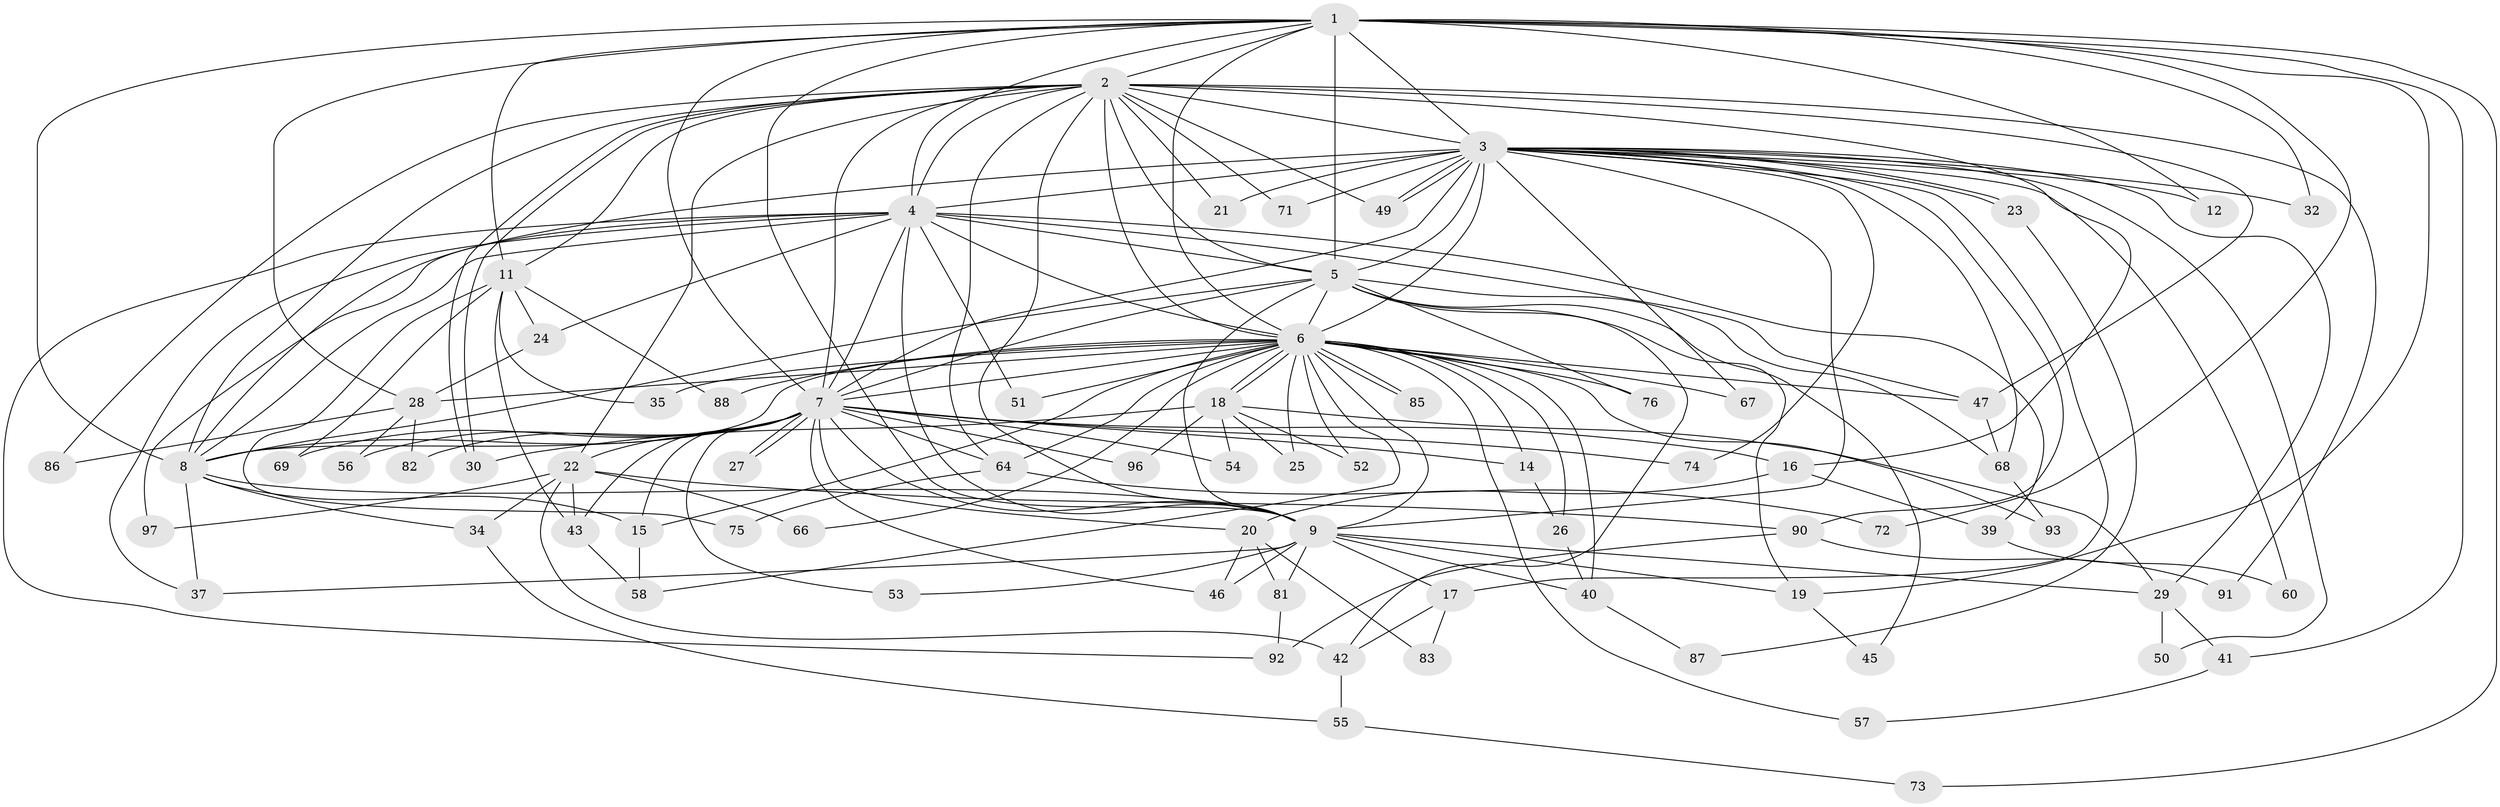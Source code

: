 // Generated by graph-tools (version 1.1) at 2025/51/02/27/25 19:51:50]
// undirected, 75 vertices, 184 edges
graph export_dot {
graph [start="1"]
  node [color=gray90,style=filled];
  1 [super="+70"];
  2 [super="+36"];
  3 [super="+10"];
  4 [super="+94"];
  5 [super="+61"];
  6 [super="+31"];
  7 [super="+13"];
  8 [super="+38"];
  9 [super="+44"];
  11 [super="+62"];
  12;
  14;
  15 [super="+99"];
  16 [super="+33"];
  17;
  18 [super="+59"];
  19 [super="+79"];
  20;
  21;
  22 [super="+80"];
  23;
  24;
  25;
  26;
  27;
  28 [super="+48"];
  29;
  30;
  32;
  34;
  35;
  37;
  39;
  40 [super="+63"];
  41;
  42 [super="+78"];
  43 [super="+77"];
  45;
  46 [super="+89"];
  47;
  49 [super="+98"];
  50;
  51;
  52;
  53;
  54;
  55;
  56;
  57;
  58;
  60;
  64 [super="+65"];
  66;
  67;
  68 [super="+84"];
  69;
  71;
  72;
  73;
  74;
  75;
  76;
  81;
  82;
  83;
  85;
  86;
  87;
  88;
  90 [super="+95"];
  91;
  92;
  93;
  96;
  97;
  1 -- 2;
  1 -- 3 [weight=3];
  1 -- 4;
  1 -- 5 [weight=2];
  1 -- 6;
  1 -- 7 [weight=2];
  1 -- 8;
  1 -- 9;
  1 -- 11;
  1 -- 12;
  1 -- 19;
  1 -- 28;
  1 -- 32;
  1 -- 41;
  1 -- 72;
  1 -- 73;
  2 -- 3 [weight=2];
  2 -- 4;
  2 -- 5;
  2 -- 6 [weight=2];
  2 -- 7;
  2 -- 8;
  2 -- 9;
  2 -- 11;
  2 -- 16;
  2 -- 21;
  2 -- 22;
  2 -- 30;
  2 -- 30;
  2 -- 47;
  2 -- 64;
  2 -- 71;
  2 -- 86;
  2 -- 91;
  2 -- 49;
  3 -- 4 [weight=2];
  3 -- 5 [weight=2];
  3 -- 6 [weight=3];
  3 -- 7 [weight=2];
  3 -- 8 [weight=2];
  3 -- 9 [weight=2];
  3 -- 12;
  3 -- 21;
  3 -- 23;
  3 -- 23;
  3 -- 29;
  3 -- 32;
  3 -- 49;
  3 -- 49;
  3 -- 60;
  3 -- 67;
  3 -- 68;
  3 -- 71;
  3 -- 90;
  3 -- 74;
  3 -- 17;
  3 -- 50;
  4 -- 5;
  4 -- 6;
  4 -- 7;
  4 -- 8;
  4 -- 9;
  4 -- 24;
  4 -- 37;
  4 -- 39;
  4 -- 51;
  4 -- 92;
  4 -- 97;
  4 -- 47;
  5 -- 6;
  5 -- 7;
  5 -- 8;
  5 -- 9;
  5 -- 19;
  5 -- 45;
  5 -- 68;
  5 -- 76;
  5 -- 42;
  6 -- 7;
  6 -- 8;
  6 -- 9;
  6 -- 14;
  6 -- 15;
  6 -- 18;
  6 -- 18;
  6 -- 25;
  6 -- 26;
  6 -- 28;
  6 -- 35;
  6 -- 47;
  6 -- 51;
  6 -- 57;
  6 -- 58;
  6 -- 64;
  6 -- 66;
  6 -- 67;
  6 -- 76;
  6 -- 85;
  6 -- 85;
  6 -- 88;
  6 -- 93;
  6 -- 52;
  6 -- 40;
  7 -- 8;
  7 -- 9;
  7 -- 16;
  7 -- 20 [weight=2];
  7 -- 27;
  7 -- 27;
  7 -- 53;
  7 -- 54;
  7 -- 56;
  7 -- 74;
  7 -- 82;
  7 -- 96;
  7 -- 69;
  7 -- 43;
  7 -- 14;
  7 -- 15;
  7 -- 22 [weight=2];
  7 -- 64;
  7 -- 46;
  8 -- 9;
  8 -- 34;
  8 -- 15;
  8 -- 37;
  9 -- 17;
  9 -- 37;
  9 -- 40;
  9 -- 46;
  9 -- 53;
  9 -- 81;
  9 -- 29;
  9 -- 19;
  11 -- 24;
  11 -- 35;
  11 -- 69;
  11 -- 75;
  11 -- 88;
  11 -- 43;
  14 -- 26;
  15 -- 58;
  16 -- 39;
  16 -- 20;
  17 -- 42;
  17 -- 83;
  18 -- 25;
  18 -- 29;
  18 -- 52;
  18 -- 54;
  18 -- 96;
  18 -- 30;
  19 -- 45;
  20 -- 46;
  20 -- 81;
  20 -- 83;
  22 -- 34;
  22 -- 42;
  22 -- 43;
  22 -- 66;
  22 -- 90;
  22 -- 97;
  23 -- 87;
  24 -- 28;
  26 -- 40;
  28 -- 56;
  28 -- 82;
  28 -- 86;
  29 -- 41;
  29 -- 50;
  34 -- 55;
  39 -- 60;
  40 -- 87;
  41 -- 57;
  42 -- 55;
  43 -- 58;
  47 -- 68;
  55 -- 73;
  64 -- 75;
  64 -- 72;
  68 -- 93;
  81 -- 92;
  90 -- 91;
  90 -- 92;
}
